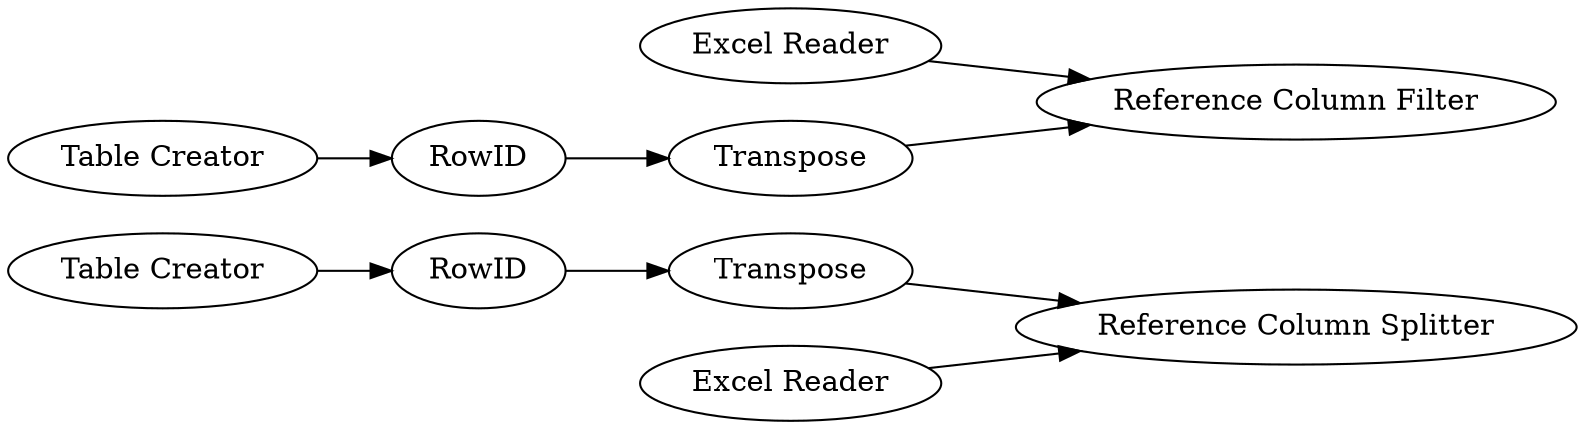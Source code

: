 digraph {
	141 -> 142
	77 -> 139
	143 -> 140
	144 -> 140
	135 -> 136
	138 -> 135
	136 -> 139
	142 -> 143
	144 [label="Excel Reader"]
	139 [label="Reference Column Filter"]
	140 [label="Reference Column Splitter"]
	136 [label=Transpose]
	142 [label=RowID]
	143 [label=Transpose]
	138 [label="Table Creator"]
	77 [label="Excel Reader"]
	135 [label=RowID]
	141 [label="Table Creator"]
	rankdir=LR
}
